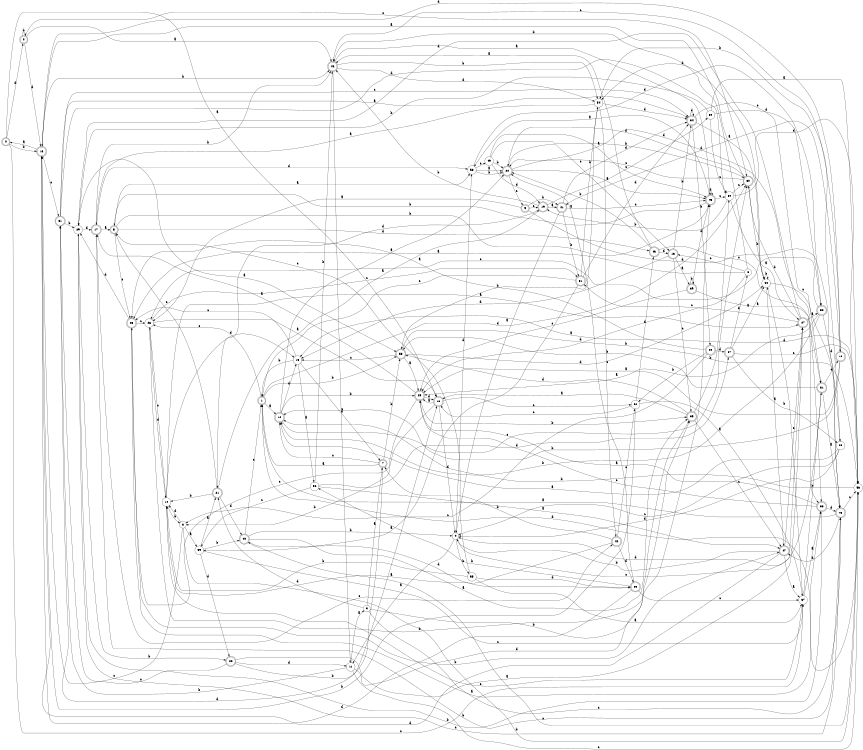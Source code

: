 digraph n50_5 {
__start0 [label="" shape="none"];

rankdir=LR;
size="8,5";

s0 [style="rounded,filled", color="black", fillcolor="white" shape="doublecircle", label="0"];
s1 [style="rounded,filled", color="black", fillcolor="white" shape="doublecircle", label="1"];
s2 [style="rounded,filled", color="black", fillcolor="white" shape="doublecircle", label="2"];
s3 [style="filled", color="black", fillcolor="white" shape="circle", label="3"];
s4 [style="filled", color="black", fillcolor="white" shape="circle", label="4"];
s5 [style="rounded,filled", color="black", fillcolor="white" shape="doublecircle", label="5"];
s6 [style="filled", color="black", fillcolor="white" shape="circle", label="6"];
s7 [style="rounded,filled", color="black", fillcolor="white" shape="doublecircle", label="7"];
s8 [style="filled", color="black", fillcolor="white" shape="circle", label="8"];
s9 [style="rounded,filled", color="black", fillcolor="white" shape="doublecircle", label="9"];
s10 [style="rounded,filled", color="black", fillcolor="white" shape="doublecircle", label="10"];
s11 [style="filled", color="black", fillcolor="white" shape="circle", label="11"];
s12 [style="rounded,filled", color="black", fillcolor="white" shape="doublecircle", label="12"];
s13 [style="rounded,filled", color="black", fillcolor="white" shape="doublecircle", label="13"];
s14 [style="filled", color="black", fillcolor="white" shape="circle", label="14"];
s15 [style="filled", color="black", fillcolor="white" shape="circle", label="15"];
s16 [style="rounded,filled", color="black", fillcolor="white" shape="doublecircle", label="16"];
s17 [style="rounded,filled", color="black", fillcolor="white" shape="doublecircle", label="17"];
s18 [style="rounded,filled", color="black", fillcolor="white" shape="doublecircle", label="18"];
s19 [style="rounded,filled", color="black", fillcolor="white" shape="doublecircle", label="19"];
s20 [style="rounded,filled", color="black", fillcolor="white" shape="doublecircle", label="20"];
s21 [style="rounded,filled", color="black", fillcolor="white" shape="doublecircle", label="21"];
s22 [style="rounded,filled", color="black", fillcolor="white" shape="doublecircle", label="22"];
s23 [style="rounded,filled", color="black", fillcolor="white" shape="doublecircle", label="23"];
s24 [style="rounded,filled", color="black", fillcolor="white" shape="doublecircle", label="24"];
s25 [style="rounded,filled", color="black", fillcolor="white" shape="doublecircle", label="25"];
s26 [style="filled", color="black", fillcolor="white" shape="circle", label="26"];
s27 [style="rounded,filled", color="black", fillcolor="white" shape="doublecircle", label="27"];
s28 [style="filled", color="black", fillcolor="white" shape="circle", label="28"];
s29 [style="filled", color="black", fillcolor="white" shape="circle", label="29"];
s30 [style="filled", color="black", fillcolor="white" shape="circle", label="30"];
s31 [style="rounded,filled", color="black", fillcolor="white" shape="doublecircle", label="31"];
s32 [style="rounded,filled", color="black", fillcolor="white" shape="doublecircle", label="32"];
s33 [style="rounded,filled", color="black", fillcolor="white" shape="doublecircle", label="33"];
s34 [style="rounded,filled", color="black", fillcolor="white" shape="doublecircle", label="34"];
s35 [style="rounded,filled", color="black", fillcolor="white" shape="doublecircle", label="35"];
s36 [style="filled", color="black", fillcolor="white" shape="circle", label="36"];
s37 [style="filled", color="black", fillcolor="white" shape="circle", label="37"];
s38 [style="rounded,filled", color="black", fillcolor="white" shape="doublecircle", label="38"];
s39 [style="rounded,filled", color="black", fillcolor="white" shape="doublecircle", label="39"];
s40 [style="rounded,filled", color="black", fillcolor="white" shape="doublecircle", label="40"];
s41 [style="rounded,filled", color="black", fillcolor="white" shape="doublecircle", label="41"];
s42 [style="rounded,filled", color="black", fillcolor="white" shape="doublecircle", label="42"];
s43 [style="rounded,filled", color="black", fillcolor="white" shape="doublecircle", label="43"];
s44 [style="filled", color="black", fillcolor="white" shape="circle", label="44"];
s45 [style="rounded,filled", color="black", fillcolor="white" shape="doublecircle", label="45"];
s46 [style="rounded,filled", color="black", fillcolor="white" shape="doublecircle", label="46"];
s47 [style="rounded,filled", color="black", fillcolor="white" shape="doublecircle", label="47"];
s48 [style="rounded,filled", color="black", fillcolor="white" shape="doublecircle", label="48"];
s49 [style="filled", color="black", fillcolor="white" shape="circle", label="49"];
s50 [style="filled", color="black", fillcolor="white" shape="circle", label="50"];
s51 [style="rounded,filled", color="black", fillcolor="white" shape="doublecircle", label="51"];
s52 [style="filled", color="black", fillcolor="white" shape="circle", label="52"];
s53 [style="rounded,filled", color="black", fillcolor="white" shape="doublecircle", label="53"];
s54 [style="filled", color="black", fillcolor="white" shape="circle", label="54"];
s55 [style="filled", color="black", fillcolor="white" shape="circle", label="55"];
s56 [style="filled", color="black", fillcolor="white" shape="circle", label="56"];
s57 [style="rounded,filled", color="black", fillcolor="white" shape="doublecircle", label="57"];
s58 [style="filled", color="black", fillcolor="white" shape="circle", label="58"];
s59 [style="filled", color="black", fillcolor="white" shape="circle", label="59"];
s60 [style="rounded,filled", color="black", fillcolor="white" shape="doublecircle", label="60"];
s61 [style="rounded,filled", color="black", fillcolor="white" shape="doublecircle", label="61"];
s0 -> s16 [label="a"];
s0 -> s18 [label="b"];
s0 -> s37 [label="c"];
s0 -> s2 [label="d"];
s1 -> s12 [label="a"];
s1 -> s53 [label="b"];
s1 -> s26 [label="c"];
s1 -> s60 [label="d"];
s2 -> s46 [label="a"];
s2 -> s2 [label="b"];
s2 -> s60 [label="c"];
s2 -> s18 [label="d"];
s3 -> s7 [label="a"];
s3 -> s45 [label="b"];
s3 -> s48 [label="c"];
s3 -> s21 [label="d"];
s4 -> s11 [label="a"];
s4 -> s55 [label="b"];
s4 -> s27 [label="c"];
s4 -> s58 [label="d"];
s5 -> s58 [label="a"];
s5 -> s45 [label="b"];
s5 -> s23 [label="c"];
s5 -> s43 [label="d"];
s6 -> s23 [label="a"];
s6 -> s46 [label="b"];
s6 -> s13 [label="c"];
s6 -> s25 [label="d"];
s7 -> s1 [label="a"];
s7 -> s53 [label="b"];
s7 -> s12 [label="c"];
s7 -> s61 [label="d"];
s8 -> s59 [label="a"];
s8 -> s56 [label="b"];
s8 -> s18 [label="c"];
s8 -> s14 [label="d"];
s9 -> s26 [label="a"];
s9 -> s41 [label="b"];
s9 -> s19 [label="c"];
s9 -> s48 [label="d"];
s10 -> s25 [label="a"];
s10 -> s12 [label="b"];
s10 -> s46 [label="c"];
s10 -> s41 [label="d"];
s11 -> s3 [label="a"];
s11 -> s61 [label="b"];
s11 -> s56 [label="c"];
s11 -> s35 [label="d"];
s12 -> s24 [label="a"];
s12 -> s25 [label="b"];
s12 -> s60 [label="c"];
s12 -> s15 [label="d"];
s13 -> s39 [label="a"];
s13 -> s34 [label="b"];
s13 -> s35 [label="c"];
s13 -> s15 [label="d"];
s14 -> s27 [label="a"];
s14 -> s8 [label="b"];
s14 -> s26 [label="c"];
s14 -> s15 [label="d"];
s15 -> s36 [label="a"];
s15 -> s1 [label="b"];
s15 -> s23 [label="c"];
s15 -> s7 [label="d"];
s16 -> s25 [label="a"];
s16 -> s8 [label="b"];
s16 -> s52 [label="c"];
s16 -> s4 [label="d"];
s17 -> s5 [label="a"];
s17 -> s46 [label="b"];
s17 -> s42 [label="c"];
s17 -> s58 [label="d"];
s18 -> s0 [label="a"];
s18 -> s46 [label="b"];
s18 -> s61 [label="c"];
s18 -> s10 [label="d"];
s19 -> s41 [label="a"];
s19 -> s46 [label="b"];
s19 -> s30 [label="c"];
s19 -> s21 [label="d"];
s20 -> s23 [label="a"];
s20 -> s52 [label="b"];
s20 -> s8 [label="c"];
s20 -> s57 [label="d"];
s21 -> s19 [label="a"];
s21 -> s14 [label="b"];
s21 -> s5 [label="c"];
s21 -> s40 [label="d"];
s22 -> s27 [label="a"];
s22 -> s16 [label="b"];
s22 -> s61 [label="c"];
s22 -> s11 [label="d"];
s23 -> s38 [label="a"];
s23 -> s47 [label="b"];
s23 -> s26 [label="c"];
s23 -> s29 [label="d"];
s24 -> s45 [label="a"];
s24 -> s60 [label="b"];
s24 -> s9 [label="c"];
s24 -> s38 [label="d"];
s25 -> s17 [label="a"];
s25 -> s35 [label="b"];
s25 -> s23 [label="c"];
s25 -> s16 [label="d"];
s26 -> s16 [label="a"];
s26 -> s35 [label="b"];
s26 -> s51 [label="c"];
s26 -> s14 [label="d"];
s27 -> s32 [label="a"];
s27 -> s60 [label="b"];
s27 -> s51 [label="c"];
s27 -> s29 [label="d"];
s28 -> s12 [label="a"];
s28 -> s54 [label="b"];
s28 -> s4 [label="c"];
s28 -> s4 [label="d"];
s29 -> s53 [label="a"];
s29 -> s22 [label="b"];
s29 -> s48 [label="c"];
s29 -> s17 [label="d"];
s30 -> s56 [label="a"];
s30 -> s29 [label="b"];
s30 -> s50 [label="c"];
s30 -> s32 [label="d"];
s31 -> s48 [label="a"];
s31 -> s53 [label="b"];
s31 -> s10 [label="c"];
s31 -> s4 [label="d"];
s32 -> s25 [label="a"];
s32 -> s12 [label="b"];
s32 -> s26 [label="c"];
s32 -> s28 [label="d"];
s33 -> s24 [label="a"];
s33 -> s36 [label="b"];
s33 -> s37 [label="c"];
s33 -> s18 [label="d"];
s34 -> s44 [label="a"];
s34 -> s20 [label="b"];
s34 -> s31 [label="c"];
s34 -> s34 [label="d"];
s35 -> s16 [label="a"];
s35 -> s50 [label="b"];
s35 -> s47 [label="c"];
s35 -> s53 [label="d"];
s36 -> s47 [label="a"];
s36 -> s46 [label="b"];
s36 -> s59 [label="c"];
s36 -> s57 [label="d"];
s37 -> s38 [label="a"];
s37 -> s31 [label="b"];
s37 -> s14 [label="c"];
s37 -> s44 [label="d"];
s38 -> s25 [label="a"];
s38 -> s29 [label="b"];
s38 -> s25 [label="c"];
s38 -> s48 [label="d"];
s39 -> s31 [label="a"];
s39 -> s39 [label="b"];
s39 -> s25 [label="c"];
s39 -> s45 [label="d"];
s40 -> s35 [label="a"];
s40 -> s4 [label="b"];
s40 -> s1 [label="c"];
s40 -> s33 [label="d"];
s41 -> s4 [label="a"];
s41 -> s51 [label="b"];
s41 -> s45 [label="c"];
s41 -> s34 [label="d"];
s42 -> s14 [label="a"];
s42 -> s7 [label="b"];
s42 -> s52 [label="c"];
s42 -> s33 [label="d"];
s43 -> s46 [label="a"];
s43 -> s24 [label="b"];
s43 -> s38 [label="c"];
s43 -> s13 [label="d"];
s44 -> s47 [label="a"];
s44 -> s44 [label="b"];
s44 -> s48 [label="c"];
s44 -> s54 [label="d"];
s45 -> s58 [label="a"];
s45 -> s5 [label="b"];
s45 -> s50 [label="c"];
s45 -> s45 [label="d"];
s46 -> s45 [label="a"];
s46 -> s54 [label="b"];
s46 -> s11 [label="c"];
s46 -> s54 [label="d"];
s47 -> s37 [label="a"];
s47 -> s4 [label="b"];
s47 -> s27 [label="c"];
s47 -> s18 [label="d"];
s48 -> s1 [label="a"];
s48 -> s17 [label="b"];
s48 -> s56 [label="c"];
s48 -> s47 [label="d"];
s49 -> s45 [label="a"];
s49 -> s24 [label="b"];
s49 -> s13 [label="c"];
s49 -> s19 [label="d"];
s50 -> s27 [label="a"];
s50 -> s19 [label="b"];
s50 -> s60 [label="c"];
s50 -> s56 [label="d"];
s51 -> s59 [label="a"];
s51 -> s54 [label="b"];
s51 -> s1 [label="c"];
s51 -> s34 [label="d"];
s52 -> s37 [label="a"];
s52 -> s18 [label="b"];
s52 -> s16 [label="c"];
s52 -> s43 [label="d"];
s53 -> s25 [label="a"];
s53 -> s56 [label="b"];
s53 -> s15 [label="c"];
s53 -> s44 [label="d"];
s54 -> s17 [label="a"];
s54 -> s53 [label="b"];
s54 -> s42 [label="c"];
s54 -> s34 [label="d"];
s55 -> s37 [label="a"];
s55 -> s14 [label="b"];
s55 -> s5 [label="c"];
s55 -> s33 [label="d"];
s56 -> s15 [label="a"];
s56 -> s12 [label="b"];
s56 -> s40 [label="c"];
s56 -> s1 [label="d"];
s57 -> s44 [label="a"];
s57 -> s28 [label="b"];
s57 -> s56 [label="c"];
s57 -> s6 [label="d"];
s58 -> s24 [label="a"];
s58 -> s24 [label="b"];
s58 -> s49 [label="c"];
s58 -> s32 [label="d"];
s59 -> s21 [label="a"];
s59 -> s40 [label="b"];
s59 -> s37 [label="c"];
s59 -> s22 [label="d"];
s60 -> s18 [label="a"];
s60 -> s44 [label="b"];
s60 -> s24 [label="c"];
s60 -> s24 [label="d"];
s61 -> s34 [label="a"];
s61 -> s29 [label="b"];
s61 -> s34 [label="c"];
s61 -> s50 [label="d"];

}